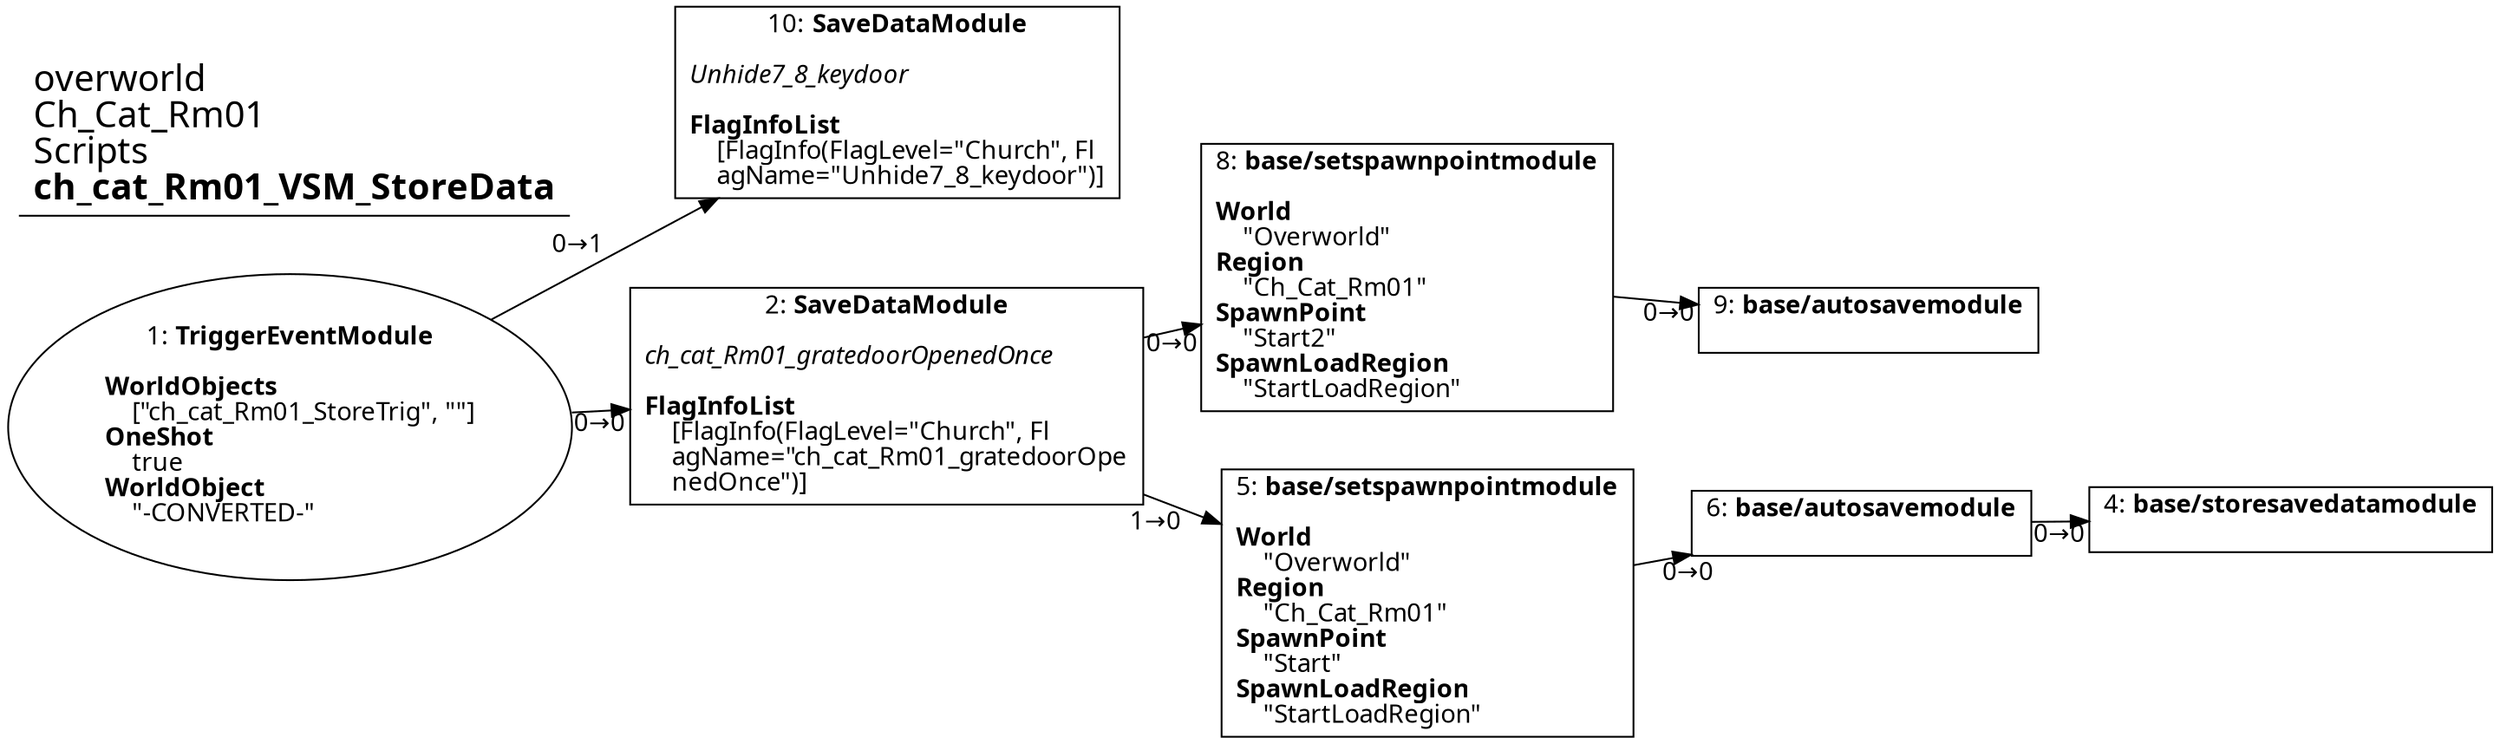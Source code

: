 digraph {
    layout = fdp;
    overlap = prism;
    sep = "+16";
    splines = spline;

    node [ shape = box ];

    graph [ fontname = "Segoe UI" ];
    node [ fontname = "Segoe UI" ];
    edge [ fontname = "Segoe UI" ];

    1 [ label = <1: <b>TriggerEventModule</b><br/><br/><b>WorldObjects</b><br align="left"/>    [&quot;ch_cat_Rm01_StoreTrig&quot;, &quot;&quot;]<br align="left"/><b>OneShot</b><br align="left"/>    true<br align="left"/><b>WorldObject</b><br align="left"/>    &quot;-CONVERTED-&quot;<br align="left"/>> ];
    1 [ shape = oval ]
    1 [ pos = "0.254,-0.282!" ];
    1 -> 2 [ label = "0→0" ];
    1 -> 10 [ label = "0→1" ];

    2 [ label = <2: <b>SaveDataModule</b><br/><br/><i>ch_cat_Rm01_gratedoorOpenedOnce<br align="left"/></i><br align="left"/><b>FlagInfoList</b><br align="left"/>    [FlagInfo(FlagLevel=&quot;Church&quot;, Fl<br align="left"/>    agName=&quot;ch_cat_Rm01_gratedoorOpe<br align="left"/>    nedOnce&quot;)]<br align="left"/>> ];
    2 [ pos = "0.51100004,-0.282!" ];
    2 -> 5 [ label = "1→0" ];
    2 -> 8 [ label = "0→0" ];

    4 [ label = <4: <b>base/storesavedatamodule</b><br/><br/>> ];
    4 [ pos = "1.1910001,-0.34!" ];

    5 [ label = <5: <b>base/setspawnpointmodule</b><br/><br/><b>World</b><br align="left"/>    &quot;Overworld&quot;<br align="left"/><b>Region</b><br align="left"/>    &quot;Ch_Cat_Rm01&quot;<br align="left"/><b>SpawnPoint</b><br align="left"/>    &quot;Start&quot;<br align="left"/><b>SpawnLoadRegion</b><br align="left"/>    &quot;StartLoadRegion&quot;<br align="left"/>> ];
    5 [ pos = "0.78800005,-0.34!" ];
    5 -> 6 [ label = "0→0" ];

    6 [ label = <6: <b>base/autosavemodule</b><br/><br/>> ];
    6 [ pos = "1.0020001,-0.34!" ];
    6 -> 4 [ label = "0→0" ];

    8 [ label = <8: <b>base/setspawnpointmodule</b><br/><br/><b>World</b><br align="left"/>    &quot;Overworld&quot;<br align="left"/><b>Region</b><br align="left"/>    &quot;Ch_Cat_Rm01&quot;<br align="left"/><b>SpawnPoint</b><br align="left"/>    &quot;Start2&quot;<br align="left"/><b>SpawnLoadRegion</b><br align="left"/>    &quot;StartLoadRegion&quot;<br align="left"/>> ];
    8 [ pos = "0.786,-0.245!" ];
    8 -> 9 [ label = "0→0" ];

    9 [ label = <9: <b>base/autosavemodule</b><br/><br/>> ];
    9 [ pos = "1.028,-0.245!" ];

    10 [ label = <10: <b>SaveDataModule</b><br/><br/><i>Unhide7_8_keydoor<br align="left"/></i><br align="left"/><b>FlagInfoList</b><br align="left"/>    [FlagInfo(FlagLevel=&quot;Church&quot;, Fl<br align="left"/>    agName=&quot;Unhide7_8_keydoor&quot;)]<br align="left"/>> ];
    10 [ pos = "0.51100004,-0.119!" ];

    title [ pos = "0.25300002,-0.11800001!" ];
    title [ shape = underline ];
    title [ label = <<font point-size="20">overworld<br align="left"/>Ch_Cat_Rm01<br align="left"/>Scripts<br align="left"/><b>ch_cat_Rm01_VSM_StoreData</b><br align="left"/></font>> ];
}
